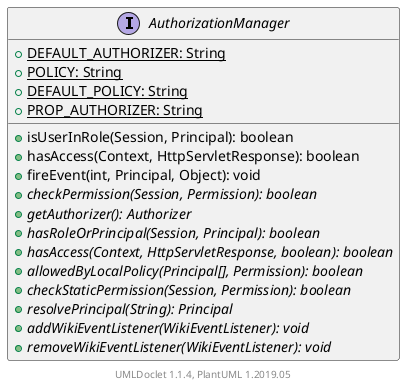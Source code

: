 @startuml

    interface AuthorizationManager [[AuthorizationManager.html]] {
        {static} +DEFAULT_AUTHORIZER: String
        {static} +POLICY: String
        {static} +DEFAULT_POLICY: String
        {static} +PROP_AUTHORIZER: String
        +isUserInRole(Session, Principal): boolean
        +hasAccess(Context, HttpServletResponse): boolean
        +fireEvent(int, Principal, Object): void
        {abstract} +checkPermission(Session, Permission): boolean
        {abstract} +getAuthorizer(): Authorizer
        {abstract} +hasRoleOrPrincipal(Session, Principal): boolean
        {abstract} +hasAccess(Context, HttpServletResponse, boolean): boolean
        {abstract} +allowedByLocalPolicy(Principal[], Permission): boolean
        {abstract} +checkStaticPermission(Session, Permission): boolean
        {abstract} +resolvePrincipal(String): Principal
        {abstract} +addWikiEventListener(WikiEventListener): void
        {abstract} +removeWikiEventListener(WikiEventListener): void
    }


    center footer UMLDoclet 1.1.4, PlantUML 1.2019.05
@enduml
